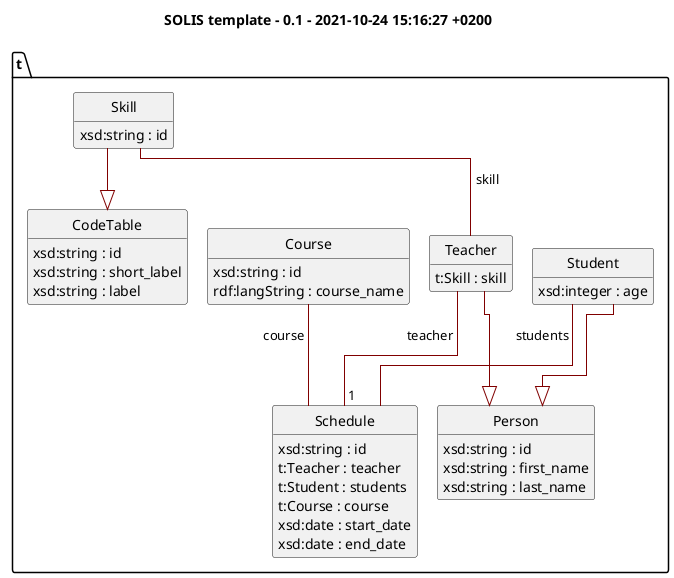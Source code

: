 @startuml
!pragma layout elk
skinparam classFontSize 14
!define LIGHTORANGE
skinparam groupInheritance 1
skinparam componentStyle uml2
skinparam wrapMessageWidth 100
skinparam ArrowColor #Maroon

title SOLIS template - 0.1 - 2021-10-24 15:16:27 +0200
              
package t {

class CodeTable{
	{field} xsd:string : id 
	{field} xsd:string : short_label 
	{field} xsd:string : label 
}


class Course{
	{field} xsd:string : id 
	{field} rdf:langString : course_name 
}


class Person{
	{field} xsd:string : id 
	{field} xsd:string : first_name 
	{field} xsd:string : last_name 
}


class Schedule{
	{field} xsd:string : id 
	{field} t:Teacher : teacher 
	{field} t:Student : students 
	{field} t:Course : course 
	{field} xsd:date : start_date 
	{field} xsd:date : end_date 
}
Teacher - "1" Schedule : teacher >
Student -  Schedule : students >
Course -  Schedule : course >

class Skill{
	{field} xsd:string : id 
}

Skill --|> CodeTable

class Student{
	{field} xsd:integer : age 
}

Student --|> Person

class Teacher{
	{field} t:Skill : skill 
}
Skill -  Teacher : skill >
Teacher --|> Person

hide circle
hide methods
hide empty members
@enduml
          
